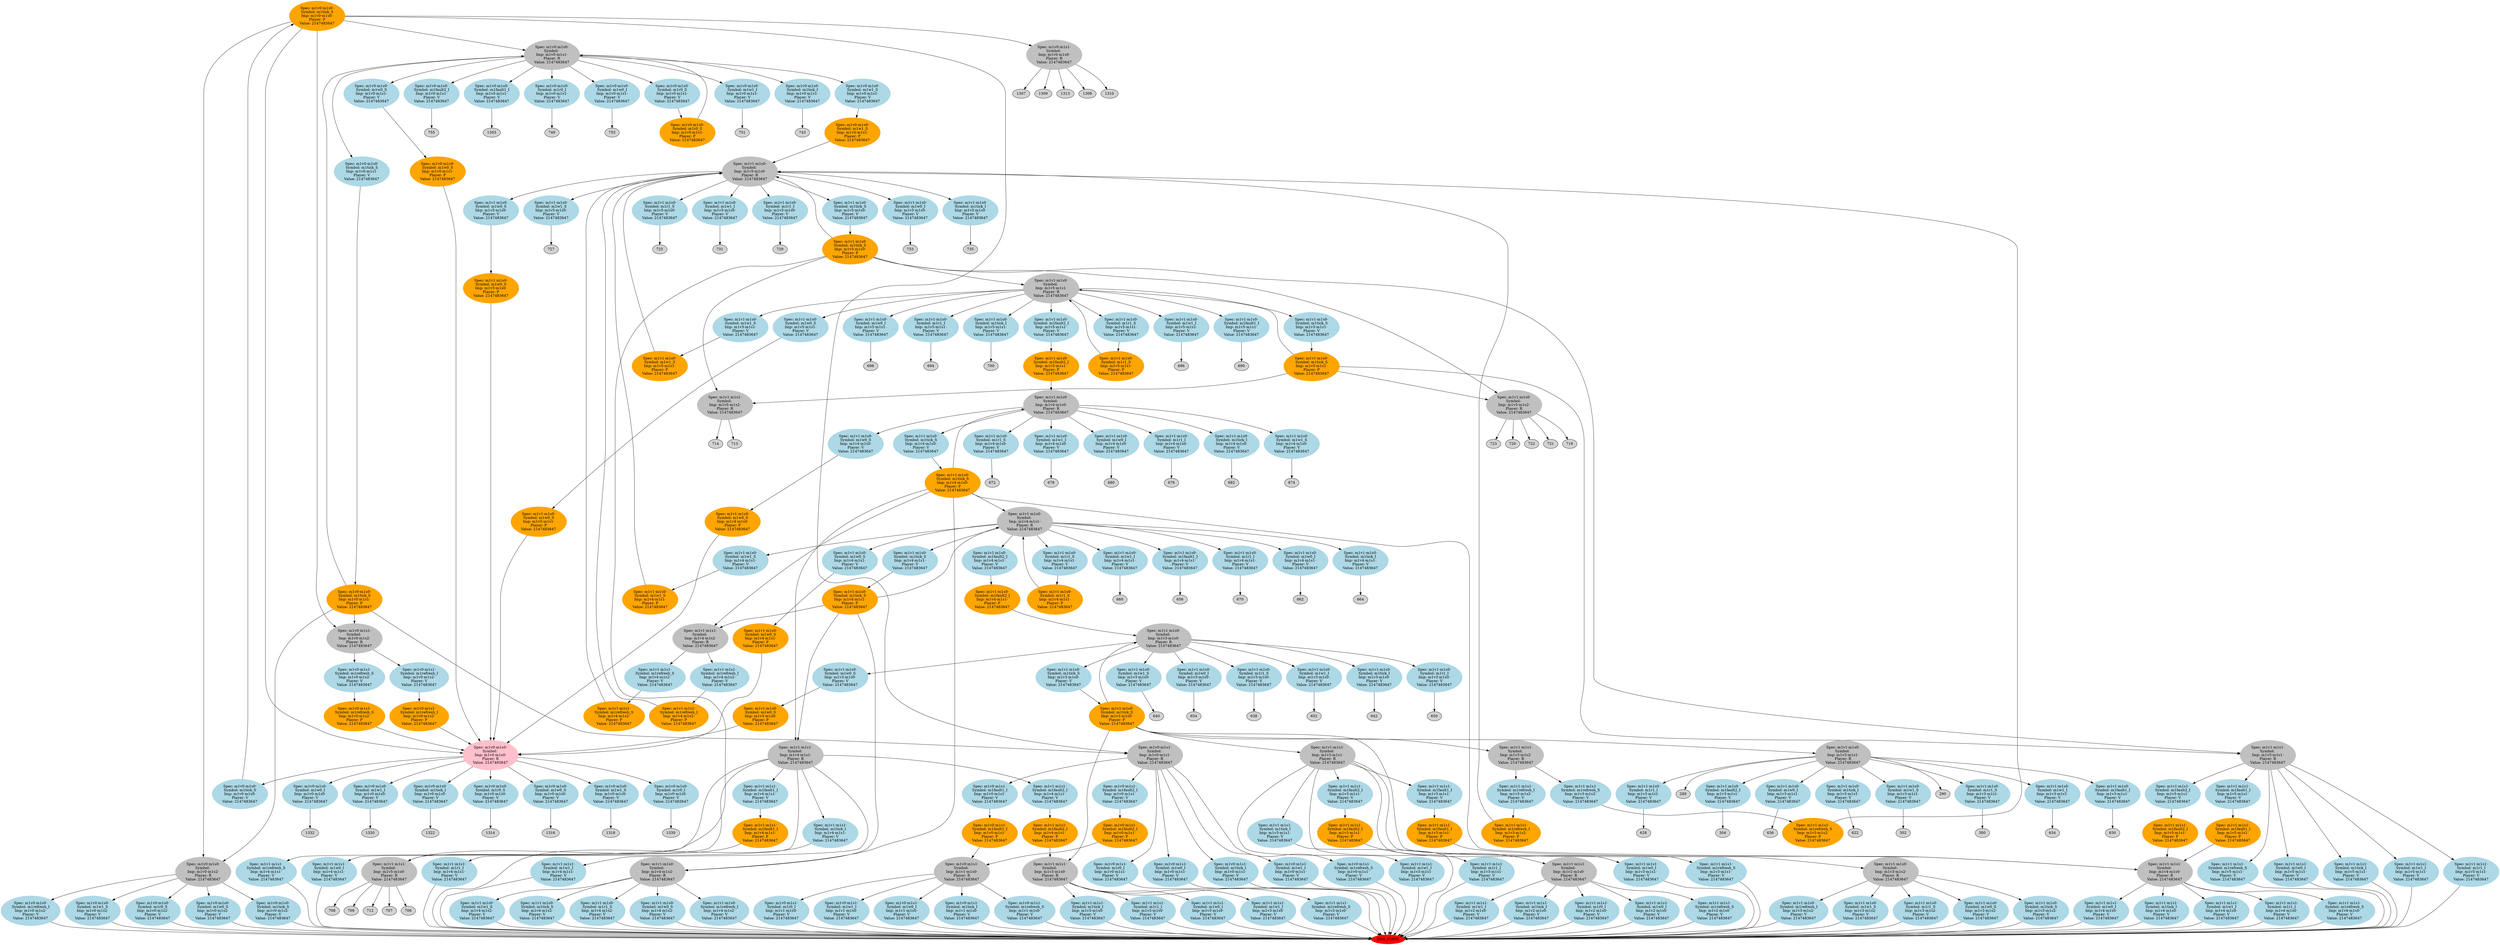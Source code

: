 digraph model {

    node [style=filled];
    0 [label="ERR_STATE",color="red"];
    1 [label="Spec: m1v0·m1s0·
Symbol: 
Imp: m1v0·m1s0·
Player: R
Value: 2147483647",color="pink"];
    1 -> 8;
    1 -> 3;
    1 -> 11;
    1 -> 2;
    1 -> 5;
    1 -> 4;
    1 -> 10;
    1 -> 9;
    2 [label="Spec: m1v0·m1s0·
Symbol: m1w0_I
Imp: m1v0·m1s0·
Player: V
Value: 2147483647",color="lightblue"];
    2 -> 1332;
    3 [label="Spec: m1v0·m1s0·
Symbol: m1r0_I
Imp: m1v0·m1s0·
Player: V
Value: 2147483647",color="lightblue"];
    3 -> 1330;
    4 [label="Spec: m1v0·m1s0·
Symbol: m1tick_I
Imp: m1v0·m1s0·
Player: V
Value: 2147483647",color="lightblue"];
    4 -> 1322;
    5 [label="Spec: m1v0·m1s0·
Symbol: m1w1_I
Imp: m1v0·m1s0·
Player: V
Value: 2147483647",color="lightblue"];
    5 -> 1320;
    8 [label="Spec: m1v0·m1s0·
Symbol: m1w1_S
Imp: m1v0·m1s0·
Player: V
Value: 2147483647",color="lightblue"];
    8 -> 1318;
    9 [label="Spec: m1v0·m1s0·
Symbol: m1w0_S
Imp: m1v0·m1s0·
Player: V
Value: 2147483647",color="lightblue"];
    9 -> 1316;
    10 [label="Spec: m1v0·m1s0·
Symbol: m1r0_S
Imp: m1v0·m1s0·
Player: V
Value: 2147483647",color="lightblue"];
    10 -> 1314;
    11 [label="Spec: m1v0·m1s0·
Symbol: m1tick_S
Imp: m1v0·m1s0·
Player: V
Value: 2147483647",color="lightblue"];
    11 -> 13;
    13 [label="Spec: m1v0·m1s0·
Symbol: m1tick_S
Imp: m1v0·m1s0·
Player: P
Value: 2147483647",color="orange"];
    13 -> 20;
    13 -> 19;
    13 -> 21;
    13 -> 18;
    13 -> 1;
    13 -> 17;
    17 [label="Spec: m1v0·m1s1·
Symbol: 
Imp: m1v0·m1s0·
Player: R
Value: 2147483647",color="grey"];
    17 -> 1308;
    17 -> 1310;
    17 -> 1307;
    17 -> 1309;
    17 -> 1313;
    18 [label="Spec: m1v0·m1s0·
Symbol: 
Imp: m1v0·m1s1·
Player: R
Value: 2147483647",color="grey"];
    18 -> 53;
    18 -> 57;
    18 -> 60;
    18 -> 55;
    18 -> 62;
    18 -> 56;
    18 -> 58;
    18 -> 61;
    18 -> 63;
    18 -> 54;
    19 [label="Spec: m1v0·m1s1·
Symbol: 
Imp: m1v0·m1s1·
Player: R
Value: 2147483647",color="grey"];
    19 -> 34;
    19 -> 38;
    19 -> 36;
    19 -> 39;
    19 -> 37;
    19 -> 41;
    19 -> 35;
    20 [label="Spec: m1v0·m1s0·
Symbol: 
Imp: m1v0·m1s2·
Player: R
Value: 2147483647",color="grey"];
    20 -> 28;
    20 -> 29;
    20 -> 31;
    20 -> 30;
    20 -> 32;
    21 [label="Spec: m1v0·m1s1·
Symbol: 
Imp: m1v0·m1s2·
Player: R
Value: 2147483647",color="grey"];
    21 -> 22;
    21 -> 23;
    22 [label="Spec: m1v0·m1s1·
Symbol: m1refresh_I
Imp: m1v0·m1s2·
Player: V
Value: 2147483647",color="lightblue"];
    22 -> 26;
    23 [label="Spec: m1v0·m1s1·
Symbol: m1refresh_S
Imp: m1v0·m1s2·
Player: V
Value: 2147483647",color="lightblue"];
    23 -> 24;
    24 [label="Spec: m1v0·m1s1·
Symbol: m1refresh_S
Imp: m1v0·m1s2·
Player: P
Value: 2147483647",color="orange"];
    24 -> 1;
    26 [label="Spec: m1v0·m1s1·
Symbol: m1refresh_I
Imp: m1v0·m1s2·
Player: P
Value: 2147483647",color="orange"];
    26 -> 1;
    28 [label="Spec: m1v0·m1s0·
Symbol: m1refresh_I
Imp: m1v0·m1s2·
Player: V
Value: 2147483647",color="lightblue"];
    28 -> 0;
    29 [label="Spec: m1v0·m1s0·
Symbol: m1w1_S
Imp: m1v0·m1s2·
Player: V
Value: 2147483647",color="lightblue"];
    29 -> 0;
    30 [label="Spec: m1v0·m1s0·
Symbol: m1w0_S
Imp: m1v0·m1s2·
Player: V
Value: 2147483647",color="lightblue"];
    30 -> 0;
    31 [label="Spec: m1v0·m1s0·
Symbol: m1r0_S
Imp: m1v0·m1s2·
Player: V
Value: 2147483647",color="lightblue"];
    31 -> 0;
    32 [label="Spec: m1v0·m1s0·
Symbol: m1tick_S
Imp: m1v0·m1s2·
Player: V
Value: 2147483647",color="lightblue"];
    32 -> 0;
    34 [label="Spec: m1v0·m1s1·
Symbol: m1fault1_I
Imp: m1v0·m1s1·
Player: V
Value: 2147483647",color="lightblue"];
    34 -> 51;
    35 [label="Spec: m1v0·m1s1·
Symbol: m1fault2_I
Imp: m1v0·m1s1·
Player: V
Value: 2147483647",color="lightblue"];
    35 -> 42;
    36 [label="Spec: m1v0·m1s1·
Symbol: m1w0_I
Imp: m1v0·m1s1·
Player: V
Value: 2147483647",color="lightblue"];
    36 -> 0;
    37 [label="Spec: m1v0·m1s1·
Symbol: m1w1_I
Imp: m1v0·m1s1·
Player: V
Value: 2147483647",color="lightblue"];
    37 -> 0;
    38 [label="Spec: m1v0·m1s1·
Symbol: m1r0_I
Imp: m1v0·m1s1·
Player: V
Value: 2147483647",color="lightblue"];
    38 -> 0;
    39 [label="Spec: m1v0·m1s1·
Symbol: m1tick_I
Imp: m1v0·m1s1·
Player: V
Value: 2147483647",color="lightblue"];
    39 -> 0;
    41 [label="Spec: m1v0·m1s1·
Symbol: m1refresh_S
Imp: m1v0·m1s1·
Player: V
Value: 2147483647",color="lightblue"];
    41 -> 0;
    42 [label="Spec: m1v0·m1s1·
Symbol: m1fault2_I
Imp: m1v0·m1s1·
Player: P
Value: 2147483647",color="orange"];
    42 -> 43;
    43 [label="Spec: m1v0·m1s1·
Symbol: 
Imp: m1v1·m1s0·
Player: R
Value: 2147483647",color="grey"];
    43 -> 50;
    43 -> 44;
    43 -> 48;
    43 -> 46;
    43 -> 45;
    44 [label="Spec: m1v0·m1s1·
Symbol: m1r0_I
Imp: m1v1·m1s0·
Player: V
Value: 2147483647",color="lightblue"];
    44 -> 0;
    45 [label="Spec: m1v0·m1s1·
Symbol: m1tick_I
Imp: m1v1·m1s0·
Player: V
Value: 2147483647",color="lightblue"];
    45 -> 0;
    46 [label="Spec: m1v0·m1s1·
Symbol: m1w0_I
Imp: m1v1·m1s0·
Player: V
Value: 2147483647",color="lightblue"];
    46 -> 0;
    48 [label="Spec: m1v0·m1s1·
Symbol: m1w1_I
Imp: m1v1·m1s0·
Player: V
Value: 2147483647",color="lightblue"];
    48 -> 0;
    50 [label="Spec: m1v0·m1s1·
Symbol: m1refresh_S
Imp: m1v1·m1s0·
Player: V
Value: 2147483647",color="lightblue"];
    50 -> 0;
    51 [label="Spec: m1v0·m1s1·
Symbol: m1fault1_I
Imp: m1v0·m1s1·
Player: P
Value: 2147483647",color="orange"];
    51 -> 43;
    53 [label="Spec: m1v0·m1s0·
Symbol: m1fault1_I
Imp: m1v0·m1s1·
Player: V
Value: 2147483647",color="lightblue"];
    53 -> 1303;
    54 [label="Spec: m1v0·m1s0·
Symbol: m1fault2_I
Imp: m1v0·m1s1·
Player: V
Value: 2147483647",color="lightblue"];
    54 -> 755;
    55 [label="Spec: m1v0·m1s0·
Symbol: m1w0_I
Imp: m1v0·m1s1·
Player: V
Value: 2147483647",color="lightblue"];
    55 -> 753;
    56 [label="Spec: m1v0·m1s0·
Symbol: m1w1_I
Imp: m1v0·m1s1·
Player: V
Value: 2147483647",color="lightblue"];
    56 -> 751;
    57 [label="Spec: m1v0·m1s0·
Symbol: m1r0_I
Imp: m1v0·m1s1·
Player: V
Value: 2147483647",color="lightblue"];
    57 -> 749;
    58 [label="Spec: m1v0·m1s0·
Symbol: m1tick_I
Imp: m1v0·m1s1·
Player: V
Value: 2147483647",color="lightblue"];
    58 -> 743;
    60 [label="Spec: m1v0·m1s0·
Symbol: m1w1_S
Imp: m1v0·m1s1·
Player: V
Value: 2147483647",color="lightblue"];
    60 -> 75;
    61 [label="Spec: m1v0·m1s0·
Symbol: m1w0_S
Imp: m1v0·m1s1·
Player: V
Value: 2147483647",color="lightblue"];
    61 -> 73;
    62 [label="Spec: m1v0·m1s0·
Symbol: m1r0_S
Imp: m1v0·m1s1·
Player: V
Value: 2147483647",color="lightblue"];
    62 -> 71;
    63 [label="Spec: m1v0·m1s0·
Symbol: m1tick_S
Imp: m1v0·m1s1·
Player: V
Value: 2147483647",color="lightblue"];
    63 -> 65;
    65 [label="Spec: m1v0·m1s0·
Symbol: m1tick_S
Imp: m1v0·m1s1·
Player: P
Value: 2147483647",color="orange"];
    65 -> 20;
    65 -> 19;
    65 -> 21;
    65 -> 18;
    71 [label="Spec: m1v0·m1s0·
Symbol: m1r0_S
Imp: m1v0·m1s1·
Player: P
Value: 2147483647",color="orange"];
    71 -> 18;
    73 [label="Spec: m1v0·m1s0·
Symbol: m1w0_S
Imp: m1v0·m1s1·
Player: P
Value: 2147483647",color="orange"];
    73 -> 1;
    75 [label="Spec: m1v0·m1s0·
Symbol: m1w1_S
Imp: m1v0·m1s1·
Player: P
Value: 2147483647",color="orange"];
    75 -> 76;
    76 [label="Spec: m1v1·m1s0·
Symbol: 
Imp: m1v5·m1s0·
Player: R
Value: 2147483647",color="grey"];
    76 -> 84;
    76 -> 86;
    76 -> 79;
    76 -> 80;
    76 -> 85;
    76 -> 78;
    76 -> 77;
    76 -> 83;
    77 [label="Spec: m1v1·m1s0·
Symbol: m1tick_I
Imp: m1v5·m1s0·
Player: V
Value: 2147483647",color="lightblue"];
    77 -> 735;
    78 [label="Spec: m1v1·m1s0·
Symbol: m1w0_I
Imp: m1v5·m1s0·
Player: V
Value: 2147483647",color="lightblue"];
    78 -> 733;
    79 [label="Spec: m1v1·m1s0·
Symbol: m1w1_I
Imp: m1v5·m1s0·
Player: V
Value: 2147483647",color="lightblue"];
    79 -> 731;
    80 [label="Spec: m1v1·m1s0·
Symbol: m1r1_I
Imp: m1v5·m1s0·
Player: V
Value: 2147483647",color="lightblue"];
    80 -> 729;
    83 [label="Spec: m1v1·m1s0·
Symbol: m1w1_S
Imp: m1v5·m1s0·
Player: V
Value: 2147483647",color="lightblue"];
    83 -> 727;
    84 [label="Spec: m1v1·m1s0·
Symbol: m1r1_S
Imp: m1v5·m1s0·
Player: V
Value: 2147483647",color="lightblue"];
    84 -> 725;
    85 [label="Spec: m1v1·m1s0·
Symbol: m1tick_S
Imp: m1v5·m1s0·
Player: V
Value: 2147483647",color="lightblue"];
    85 -> 90;
    86 [label="Spec: m1v1·m1s0·
Symbol: m1w0_S
Imp: m1v5·m1s0·
Player: V
Value: 2147483647",color="lightblue"];
    86 -> 88;
    88 [label="Spec: m1v1·m1s0·
Symbol: m1w0_S
Imp: m1v5·m1s0·
Player: P
Value: 2147483647",color="orange"];
    88 -> 1;
    90 [label="Spec: m1v1·m1s0·
Symbol: m1tick_S
Imp: m1v5·m1s0·
Player: P
Value: 2147483647",color="orange"];
    90 -> 96;
    90 -> 94;
    90 -> 97;
    90 -> 76;
    90 -> 98;
    90 -> 93;
    93 [label="Spec: m1v1·m1s0·
Symbol: 
Imp: m1v5·m1s2·
Player: R
Value: 2147483647",color="grey"];
    93 -> 720;
    93 -> 722;
    93 -> 721;
    93 -> 719;
    93 -> 723;
    94 [label="Spec: m1v1·m1s1·
Symbol: 
Imp: m1v5·m1s2·
Player: R
Value: 2147483647",color="grey"];
    94 -> 714;
    94 -> 713;
    96 [label="Spec: m1v1·m1s1·
Symbol: 
Imp: m1v5·m1s0·
Player: R
Value: 2147483647",color="grey"];
    96 -> 708;
    96 -> 709;
    96 -> 712;
    96 -> 707;
    96 -> 706;
    97 [label="Spec: m1v1·m1s0·
Symbol: 
Imp: m1v5·m1s1·
Player: R
Value: 2147483647",color="grey"];
    97 -> 127;
    97 -> 126;
    97 -> 120;
    97 -> 124;
    97 -> 123;
    97 -> 119;
    97 -> 121;
    97 -> 118;
    97 -> 128;
    97 -> 125;
    98 [label="Spec: m1v1·m1s1·
Symbol: 
Imp: m1v5·m1s1·
Player: R
Value: 2147483647",color="grey"];
    98 -> 101;
    98 -> 102;
    98 -> 106;
    98 -> 104;
    98 -> 105;
    98 -> 100;
    98 -> 99;
    99 [label="Spec: m1v1·m1s1·
Symbol: m1tick_I
Imp: m1v5·m1s1·
Player: V
Value: 2147483647",color="lightblue"];
    99 -> 0;
    100 [label="Spec: m1v1·m1s1·
Symbol: m1w0_I
Imp: m1v5·m1s1·
Player: V
Value: 2147483647",color="lightblue"];
    100 -> 0;
    101 [label="Spec: m1v1·m1s1·
Symbol: m1w1_I
Imp: m1v5·m1s1·
Player: V
Value: 2147483647",color="lightblue"];
    101 -> 0;
    102 [label="Spec: m1v1·m1s1·
Symbol: m1r1_I
Imp: m1v5·m1s1·
Player: V
Value: 2147483647",color="lightblue"];
    102 -> 0;
    104 [label="Spec: m1v1·m1s1·
Symbol: m1fault1_I
Imp: m1v5·m1s1·
Player: V
Value: 2147483647",color="lightblue"];
    104 -> 116;
    105 [label="Spec: m1v1·m1s1·
Symbol: m1fault2_I
Imp: m1v5·m1s1·
Player: V
Value: 2147483647",color="lightblue"];
    105 -> 107;
    106 [label="Spec: m1v1·m1s1·
Symbol: m1refresh_S
Imp: m1v5·m1s1·
Player: V
Value: 2147483647",color="lightblue"];
    106 -> 0;
    107 [label="Spec: m1v1·m1s1·
Symbol: m1fault2_I
Imp: m1v5·m1s1·
Player: P
Value: 2147483647",color="orange"];
    107 -> 108;
    108 [label="Spec: m1v1·m1s1·
Symbol: 
Imp: m1v4·m1s0·
Player: R
Value: 2147483647",color="grey"];
    108 -> 112;
    108 -> 113;
    108 -> 115;
    108 -> 111;
    108 -> 109;
    109 [label="Spec: m1v1·m1s1·
Symbol: m1tick_I
Imp: m1v4·m1s0·
Player: V
Value: 2147483647",color="lightblue"];
    109 -> 0;
    111 [label="Spec: m1v1·m1s1·
Symbol: m1w0_I
Imp: m1v4·m1s0·
Player: V
Value: 2147483647",color="lightblue"];
    111 -> 0;
    112 [label="Spec: m1v1·m1s1·
Symbol: m1w1_I
Imp: m1v4·m1s0·
Player: V
Value: 2147483647",color="lightblue"];
    112 -> 0;
    113 [label="Spec: m1v1·m1s1·
Symbol: m1r1_I
Imp: m1v4·m1s0·
Player: V
Value: 2147483647",color="lightblue"];
    113 -> 0;
    115 [label="Spec: m1v1·m1s1·
Symbol: m1refresh_S
Imp: m1v4·m1s0·
Player: V
Value: 2147483647",color="lightblue"];
    115 -> 0;
    116 [label="Spec: m1v1·m1s1·
Symbol: m1fault1_I
Imp: m1v5·m1s1·
Player: P
Value: 2147483647",color="orange"];
    116 -> 108;
    118 [label="Spec: m1v1·m1s0·
Symbol: m1tick_I
Imp: m1v5·m1s1·
Player: V
Value: 2147483647",color="lightblue"];
    118 -> 700;
    119 [label="Spec: m1v1·m1s0·
Symbol: m1w0_I
Imp: m1v5·m1s1·
Player: V
Value: 2147483647",color="lightblue"];
    119 -> 698;
    120 [label="Spec: m1v1·m1s0·
Symbol: m1w1_I
Imp: m1v5·m1s1·
Player: V
Value: 2147483647",color="lightblue"];
    120 -> 696;
    121 [label="Spec: m1v1·m1s0·
Symbol: m1r1_I
Imp: m1v5·m1s1·
Player: V
Value: 2147483647",color="lightblue"];
    121 -> 694;
    123 [label="Spec: m1v1·m1s0·
Symbol: m1fault1_I
Imp: m1v5·m1s1·
Player: V
Value: 2147483647",color="lightblue"];
    123 -> 690;
    124 [label="Spec: m1v1·m1s0·
Symbol: m1fault2_I
Imp: m1v5·m1s1·
Player: V
Value: 2147483647",color="lightblue"];
    124 -> 142;
    125 [label="Spec: m1v1·m1s0·
Symbol: m1w1_S
Imp: m1v5·m1s1·
Player: V
Value: 2147483647",color="lightblue"];
    125 -> 140;
    126 [label="Spec: m1v1·m1s0·
Symbol: m1r1_S
Imp: m1v5·m1s1·
Player: V
Value: 2147483647",color="lightblue"];
    126 -> 138;
    127 [label="Spec: m1v1·m1s0·
Symbol: m1tick_S
Imp: m1v5·m1s1·
Player: V
Value: 2147483647",color="lightblue"];
    127 -> 132;
    128 [label="Spec: m1v1·m1s0·
Symbol: m1w0_S
Imp: m1v5·m1s1·
Player: V
Value: 2147483647",color="lightblue"];
    128 -> 130;
    130 [label="Spec: m1v1·m1s0·
Symbol: m1w0_S
Imp: m1v5·m1s1·
Player: P
Value: 2147483647",color="orange"];
    130 -> 1;
    132 [label="Spec: m1v1·m1s0·
Symbol: m1tick_S
Imp: m1v5·m1s1·
Player: P
Value: 2147483647",color="orange"];
    132 -> 94;
    132 -> 97;
    132 -> 98;
    132 -> 93;
    138 [label="Spec: m1v1·m1s0·
Symbol: m1r1_S
Imp: m1v5·m1s1·
Player: P
Value: 2147483647",color="orange"];
    138 -> 97;
    140 [label="Spec: m1v1·m1s0·
Symbol: m1w1_S
Imp: m1v5·m1s1·
Player: P
Value: 2147483647",color="orange"];
    140 -> 76;
    142 [label="Spec: m1v1·m1s0·
Symbol: m1fault2_I
Imp: m1v5·m1s1·
Player: P
Value: 2147483647",color="orange"];
    142 -> 143;
    143 [label="Spec: m1v1·m1s0·
Symbol: 
Imp: m1v4·m1s0·
Player: R
Value: 2147483647",color="grey"];
    143 -> 154;
    143 -> 153;
    143 -> 149;
    143 -> 148;
    143 -> 150;
    143 -> 146;
    143 -> 155;
    143 -> 152;
    146 [label="Spec: m1v1·m1s0·
Symbol: m1tick_I
Imp: m1v4·m1s0·
Player: V
Value: 2147483647",color="lightblue"];
    146 -> 682;
    148 [label="Spec: m1v1·m1s0·
Symbol: m1w0_I
Imp: m1v4·m1s0·
Player: V
Value: 2147483647",color="lightblue"];
    148 -> 680;
    149 [label="Spec: m1v1·m1s0·
Symbol: m1w1_I
Imp: m1v4·m1s0·
Player: V
Value: 2147483647",color="lightblue"];
    149 -> 678;
    150 [label="Spec: m1v1·m1s0·
Symbol: m1r1_I
Imp: m1v4·m1s0·
Player: V
Value: 2147483647",color="lightblue"];
    150 -> 676;
    152 [label="Spec: m1v1·m1s0·
Symbol: m1w1_S
Imp: m1v4·m1s0·
Player: V
Value: 2147483647",color="lightblue"];
    152 -> 674;
    153 [label="Spec: m1v1·m1s0·
Symbol: m1r1_S
Imp: m1v4·m1s0·
Player: V
Value: 2147483647",color="lightblue"];
    153 -> 672;
    154 [label="Spec: m1v1·m1s0·
Symbol: m1tick_S
Imp: m1v4·m1s0·
Player: V
Value: 2147483647",color="lightblue"];
    154 -> 159;
    155 [label="Spec: m1v1·m1s0·
Symbol: m1w0_S
Imp: m1v4·m1s0·
Player: V
Value: 2147483647",color="lightblue"];
    155 -> 157;
    157 [label="Spec: m1v1·m1s0·
Symbol: m1w0_S
Imp: m1v4·m1s0·
Player: P
Value: 2147483647",color="orange"];
    157 -> 1;
    159 [label="Spec: m1v1·m1s0·
Symbol: m1tick_S
Imp: m1v4·m1s0·
Player: P
Value: 2147483647",color="orange"];
    159 -> 163;
    159 -> 143;
    159 -> 108;
    159 -> 164;
    159 -> 162;
    159 -> 165;
    162 [label="Spec: m1v1·m1s0·
Symbol: 
Imp: m1v4·m1s1·
Player: R
Value: 2147483647",color="grey"];
    162 -> 206;
    162 -> 208;
    162 -> 207;
    162 -> 205;
    162 -> 203;
    162 -> 204;
    162 -> 199;
    162 -> 202;
    162 -> 200;
    162 -> 209;
    163 [label="Spec: m1v1·m1s1·
Symbol: 
Imp: m1v4·m1s1·
Player: R
Value: 2147483647",color="grey"];
    163 -> 185;
    163 -> 184;
    163 -> 187;
    163 -> 183;
    163 -> 180;
    163 -> 186;
    163 -> 181;
    164 [label="Spec: m1v1·m1s0·
Symbol: 
Imp: m1v4·m1s2·
Player: R
Value: 2147483647",color="grey"];
    164 -> 175;
    164 -> 177;
    164 -> 176;
    164 -> 178;
    164 -> 174;
    165 [label="Spec: m1v1·m1s1·
Symbol: 
Imp: m1v4·m1s2·
Player: R
Value: 2147483647",color="grey"];
    165 -> 169;
    165 -> 168;
    168 [label="Spec: m1v1·m1s1·
Symbol: m1refresh_I
Imp: m1v4·m1s2·
Player: V
Value: 2147483647",color="lightblue"];
    168 -> 172;
    169 [label="Spec: m1v1·m1s1·
Symbol: m1refresh_S
Imp: m1v4·m1s2·
Player: V
Value: 2147483647",color="lightblue"];
    169 -> 170;
    170 [label="Spec: m1v1·m1s1·
Symbol: m1refresh_S
Imp: m1v4·m1s2·
Player: P
Value: 2147483647",color="orange"];
    170 -> 76;
    172 [label="Spec: m1v1·m1s1·
Symbol: m1refresh_I
Imp: m1v4·m1s2·
Player: P
Value: 2147483647",color="orange"];
    172 -> 76;
    174 [label="Spec: m1v1·m1s0·
Symbol: m1refresh_I
Imp: m1v4·m1s2·
Player: V
Value: 2147483647",color="lightblue"];
    174 -> 0;
    175 [label="Spec: m1v1·m1s0·
Symbol: m1w1_S
Imp: m1v4·m1s2·
Player: V
Value: 2147483647",color="lightblue"];
    175 -> 0;
    176 [label="Spec: m1v1·m1s0·
Symbol: m1r1_S
Imp: m1v4·m1s2·
Player: V
Value: 2147483647",color="lightblue"];
    176 -> 0;
    177 [label="Spec: m1v1·m1s0·
Symbol: m1tick_S
Imp: m1v4·m1s2·
Player: V
Value: 2147483647",color="lightblue"];
    177 -> 0;
    178 [label="Spec: m1v1·m1s0·
Symbol: m1w0_S
Imp: m1v4·m1s2·
Player: V
Value: 2147483647",color="lightblue"];
    178 -> 0;
    180 [label="Spec: m1v1·m1s1·
Symbol: m1r1_I
Imp: m1v4·m1s1·
Player: V
Value: 2147483647",color="lightblue"];
    180 -> 0;
    181 [label="Spec: m1v1·m1s1·
Symbol: m1tick_I
Imp: m1v4·m1s1·
Player: V
Value: 2147483647",color="lightblue"];
    181 -> 0;
    183 [label="Spec: m1v1·m1s1·
Symbol: m1w0_I
Imp: m1v4·m1s1·
Player: V
Value: 2147483647",color="lightblue"];
    183 -> 0;
    184 [label="Spec: m1v1·m1s1·
Symbol: m1w1_I
Imp: m1v4·m1s1·
Player: V
Value: 2147483647",color="lightblue"];
    184 -> 0;
    185 [label="Spec: m1v1·m1s1·
Symbol: m1fault1_I
Imp: m1v4·m1s1·
Player: V
Value: 2147483647",color="lightblue"];
    185 -> 197;
    186 [label="Spec: m1v1·m1s1·
Symbol: m1fault2_I
Imp: m1v4·m1s1·
Player: V
Value: 2147483647",color="lightblue"];
    186 -> 188;
    187 [label="Spec: m1v1·m1s1·
Symbol: m1refresh_S
Imp: m1v4·m1s1·
Player: V
Value: 2147483647",color="lightblue"];
    187 -> 0;
    188 [label="Spec: m1v1·m1s1·
Symbol: m1fault2_I
Imp: m1v4·m1s1·
Player: P
Value: 2147483647",color="orange"];
    188 -> 189;
    189 [label="Spec: m1v1·m1s1·
Symbol: 
Imp: m1v3·m1s0·
Player: R
Value: 2147483647",color="grey"];
    189 -> 190;
    189 -> 191;
    189 -> 196;
    189 -> 193;
    189 -> 192;
    190 [label="Spec: m1v1·m1s1·
Symbol: m1w0_I
Imp: m1v3·m1s0·
Player: V
Value: 2147483647",color="lightblue"];
    190 -> 0;
    191 [label="Spec: m1v1·m1s1·
Symbol: m1w1_I
Imp: m1v3·m1s0·
Player: V
Value: 2147483647",color="lightblue"];
    191 -> 0;
    192 [label="Spec: m1v1·m1s1·
Symbol: m1r1_I
Imp: m1v3·m1s0·
Player: V
Value: 2147483647",color="lightblue"];
    192 -> 0;
    193 [label="Spec: m1v1·m1s1·
Symbol: m1tick_I
Imp: m1v3·m1s0·
Player: V
Value: 2147483647",color="lightblue"];
    193 -> 0;
    196 [label="Spec: m1v1·m1s1·
Symbol: m1refresh_S
Imp: m1v3·m1s0·
Player: V
Value: 2147483647",color="lightblue"];
    196 -> 0;
    197 [label="Spec: m1v1·m1s1·
Symbol: m1fault1_I
Imp: m1v4·m1s1·
Player: P
Value: 2147483647",color="orange"];
    197 -> 96;
    199 [label="Spec: m1v1·m1s0·
Symbol: m1r1_I
Imp: m1v4·m1s1·
Player: V
Value: 2147483647",color="lightblue"];
    199 -> 670;
    200 [label="Spec: m1v1·m1s0·
Symbol: m1tick_I
Imp: m1v4·m1s1·
Player: V
Value: 2147483647",color="lightblue"];
    200 -> 664;
    202 [label="Spec: m1v1·m1s0·
Symbol: m1w0_I
Imp: m1v4·m1s1·
Player: V
Value: 2147483647",color="lightblue"];
    202 -> 662;
    203 [label="Spec: m1v1·m1s0·
Symbol: m1w1_I
Imp: m1v4·m1s1·
Player: V
Value: 2147483647",color="lightblue"];
    203 -> 660;
    204 [label="Spec: m1v1·m1s0·
Symbol: m1fault1_I
Imp: m1v4·m1s1·
Player: V
Value: 2147483647",color="lightblue"];
    204 -> 656;
    205 [label="Spec: m1v1·m1s0·
Symbol: m1fault2_I
Imp: m1v4·m1s1·
Player: V
Value: 2147483647",color="lightblue"];
    205 -> 223;
    206 [label="Spec: m1v1·m1s0·
Symbol: m1w1_S
Imp: m1v4·m1s1·
Player: V
Value: 2147483647",color="lightblue"];
    206 -> 221;
    207 [label="Spec: m1v1·m1s0·
Symbol: m1r1_S
Imp: m1v4·m1s1·
Player: V
Value: 2147483647",color="lightblue"];
    207 -> 219;
    208 [label="Spec: m1v1·m1s0·
Symbol: m1tick_S
Imp: m1v4·m1s1·
Player: V
Value: 2147483647",color="lightblue"];
    208 -> 213;
    209 [label="Spec: m1v1·m1s0·
Symbol: m1w0_S
Imp: m1v4·m1s1·
Player: V
Value: 2147483647",color="lightblue"];
    209 -> 211;
    211 [label="Spec: m1v1·m1s0·
Symbol: m1w0_S
Imp: m1v4·m1s1·
Player: P
Value: 2147483647",color="orange"];
    211 -> 1;
    213 [label="Spec: m1v1·m1s0·
Symbol: m1tick_S
Imp: m1v4·m1s1·
Player: P
Value: 2147483647",color="orange"];
    213 -> 163;
    213 -> 164;
    213 -> 162;
    213 -> 165;
    219 [label="Spec: m1v1·m1s0·
Symbol: m1r1_S
Imp: m1v4·m1s1·
Player: P
Value: 2147483647",color="orange"];
    219 -> 162;
    221 [label="Spec: m1v1·m1s0·
Symbol: m1w1_S
Imp: m1v4·m1s1·
Player: P
Value: 2147483647",color="orange"];
    221 -> 76;
    223 [label="Spec: m1v1·m1s0·
Symbol: m1fault2_I
Imp: m1v4·m1s1·
Player: P
Value: 2147483647",color="orange"];
    223 -> 224;
    224 [label="Spec: m1v1·m1s0·
Symbol: 
Imp: m1v3·m1s0·
Player: R
Value: 2147483647",color="grey"];
    224 -> 233;
    224 -> 227;
    224 -> 234;
    224 -> 228;
    224 -> 230;
    224 -> 236;
    224 -> 229;
    224 -> 235;
    227 [label="Spec: m1v1·m1s0·
Symbol: m1w0_I
Imp: m1v3·m1s0·
Player: V
Value: 2147483647",color="lightblue"];
    227 -> 654;
    228 [label="Spec: m1v1·m1s0·
Symbol: m1w1_I
Imp: m1v3·m1s0·
Player: V
Value: 2147483647",color="lightblue"];
    228 -> 652;
    229 [label="Spec: m1v1·m1s0·
Symbol: m1r1_I
Imp: m1v3·m1s0·
Player: V
Value: 2147483647",color="lightblue"];
    229 -> 650;
    230 [label="Spec: m1v1·m1s0·
Symbol: m1tick_I
Imp: m1v3·m1s0·
Player: V
Value: 2147483647",color="lightblue"];
    230 -> 642;
    233 [label="Spec: m1v1·m1s0·
Symbol: m1w1_S
Imp: m1v3·m1s0·
Player: V
Value: 2147483647",color="lightblue"];
    233 -> 640;
    234 [label="Spec: m1v1·m1s0·
Symbol: m1r1_S
Imp: m1v3·m1s0·
Player: V
Value: 2147483647",color="lightblue"];
    234 -> 638;
    235 [label="Spec: m1v1·m1s0·
Symbol: m1tick_S
Imp: m1v3·m1s0·
Player: V
Value: 2147483647",color="lightblue"];
    235 -> 240;
    236 [label="Spec: m1v1·m1s0·
Symbol: m1w0_S
Imp: m1v3·m1s0·
Player: V
Value: 2147483647",color="lightblue"];
    236 -> 238;
    238 [label="Spec: m1v1·m1s0·
Symbol: m1w0_S
Imp: m1v3·m1s0·
Player: P
Value: 2147483647",color="orange"];
    238 -> 1;
    240 [label="Spec: m1v1·m1s0·
Symbol: m1tick_S
Imp: m1v3·m1s0·
Player: P
Value: 2147483647",color="orange"];
    240 -> 245;
    240 -> 248;
    240 -> 224;
    240 -> 246;
    240 -> 247;
    240 -> 189;
    245 [label="Spec: m1v1·m1s0·
Symbol: 
Imp: m1v3·m1s1·
Player: R
Value: 2147483647",color="grey"];
    245 -> 285;
    245 -> 280;
    245 -> 284;
    245 -> 287;
    245 -> 288;
    245 -> 290;
    245 -> 281;
    245 -> 282;
    245 -> 283;
    245 -> 289;
    246 [label="Spec: m1v1·m1s1·
Symbol: 
Imp: m1v3·m1s1·
Player: R
Value: 2147483647",color="grey"];
    246 -> 263;
    246 -> 261;
    246 -> 268;
    246 -> 262;
    246 -> 265;
    246 -> 264;
    246 -> 266;
    247 [label="Spec: m1v1·m1s0·
Symbol: 
Imp: m1v3·m1s2·
Player: R
Value: 2147483647",color="grey"];
    247 -> 255;
    247 -> 256;
    247 -> 257;
    247 -> 259;
    247 -> 258;
    248 [label="Spec: m1v1·m1s1·
Symbol: 
Imp: m1v3·m1s2·
Player: R
Value: 2147483647",color="grey"];
    248 -> 249;
    248 -> 250;
    249 [label="Spec: m1v1·m1s1·
Symbol: m1refresh_I
Imp: m1v3·m1s2·
Player: V
Value: 2147483647",color="lightblue"];
    249 -> 253;
    250 [label="Spec: m1v1·m1s1·
Symbol: m1refresh_S
Imp: m1v3·m1s2·
Player: V
Value: 2147483647",color="lightblue"];
    250 -> 251;
    251 [label="Spec: m1v1·m1s1·
Symbol: m1refresh_S
Imp: m1v3·m1s2·
Player: P
Value: 2147483647",color="orange"];
    251 -> 76;
    253 [label="Spec: m1v1·m1s1·
Symbol: m1refresh_I
Imp: m1v3·m1s2·
Player: P
Value: 2147483647",color="orange"];
    253 -> 76;
    255 [label="Spec: m1v1·m1s0·
Symbol: m1refresh_I
Imp: m1v3·m1s2·
Player: V
Value: 2147483647",color="lightblue"];
    255 -> 0;
    256 [label="Spec: m1v1·m1s0·
Symbol: m1w1_S
Imp: m1v3·m1s2·
Player: V
Value: 2147483647",color="lightblue"];
    256 -> 0;
    257 [label="Spec: m1v1·m1s0·
Symbol: m1r1_S
Imp: m1v3·m1s2·
Player: V
Value: 2147483647",color="lightblue"];
    257 -> 0;
    258 [label="Spec: m1v1·m1s0·
Symbol: m1tick_S
Imp: m1v3·m1s2·
Player: V
Value: 2147483647",color="lightblue"];
    258 -> 0;
    259 [label="Spec: m1v1·m1s0·
Symbol: m1w0_S
Imp: m1v3·m1s2·
Player: V
Value: 2147483647",color="lightblue"];
    259 -> 0;
    261 [label="Spec: m1v1·m1s1·
Symbol: m1w0_I
Imp: m1v3·m1s1·
Player: V
Value: 2147483647",color="lightblue"];
    261 -> 0;
    262 [label="Spec: m1v1·m1s1·
Symbol: m1w1_I
Imp: m1v3·m1s1·
Player: V
Value: 2147483647",color="lightblue"];
    262 -> 0;
    263 [label="Spec: m1v1·m1s1·
Symbol: m1fault1_I
Imp: m1v3·m1s1·
Player: V
Value: 2147483647",color="lightblue"];
    263 -> 278;
    264 [label="Spec: m1v1·m1s1·
Symbol: m1r1_I
Imp: m1v3·m1s1·
Player: V
Value: 2147483647",color="lightblue"];
    264 -> 0;
    265 [label="Spec: m1v1·m1s1·
Symbol: m1tick_I
Imp: m1v3·m1s1·
Player: V
Value: 2147483647",color="lightblue"];
    265 -> 0;
    266 [label="Spec: m1v1·m1s1·
Symbol: m1fault2_I
Imp: m1v3·m1s1·
Player: V
Value: 2147483647",color="lightblue"];
    266 -> 269;
    268 [label="Spec: m1v1·m1s1·
Symbol: m1refresh_S
Imp: m1v3·m1s1·
Player: V
Value: 2147483647",color="lightblue"];
    268 -> 0;
    269 [label="Spec: m1v1·m1s1·
Symbol: m1fault2_I
Imp: m1v3·m1s1·
Player: P
Value: 2147483647",color="orange"];
    269 -> 270;
    270 [label="Spec: m1v1·m1s1·
Symbol: 
Imp: m1v2·m1s0·
Player: R
Value: 2147483647",color="grey"];
    270 -> 273;
    270 -> 271;
    270 -> 277;
    270 -> 272;
    270 -> 274;
    271 [label="Spec: m1v1·m1s1·
Symbol: m1w0_I
Imp: m1v2·m1s0·
Player: V
Value: 2147483647",color="lightblue"];
    271 -> 0;
    272 [label="Spec: m1v1·m1s1·
Symbol: m1w1_I
Imp: m1v2·m1s0·
Player: V
Value: 2147483647",color="lightblue"];
    272 -> 0;
    273 [label="Spec: m1v1·m1s1·
Symbol: m1r0_I
Imp: m1v2·m1s0·
Player: V
Value: 2147483647",color="lightblue"];
    273 -> 0;
    274 [label="Spec: m1v1·m1s1·
Symbol: m1tick_I
Imp: m1v2·m1s0·
Player: V
Value: 2147483647",color="lightblue"];
    274 -> 0;
    277 [label="Spec: m1v1·m1s1·
Symbol: m1refresh_S
Imp: m1v2·m1s0·
Player: V
Value: 2147483647",color="lightblue"];
    277 -> 0;
    278 [label="Spec: m1v1·m1s1·
Symbol: m1fault1_I
Imp: m1v3·m1s1·
Player: P
Value: 2147483647",color="orange"];
    278 -> 108;
    280 [label="Spec: m1v1·m1s0·
Symbol: m1w0_I
Imp: m1v3·m1s1·
Player: V
Value: 2147483647",color="lightblue"];
    280 -> 636;
    281 [label="Spec: m1v1·m1s0·
Symbol: m1w1_I
Imp: m1v3·m1s1·
Player: V
Value: 2147483647",color="lightblue"];
    281 -> 634;
    282 [label="Spec: m1v1·m1s0·
Symbol: m1fault1_I
Imp: m1v3·m1s1·
Player: V
Value: 2147483647",color="lightblue"];
    282 -> 630;
    283 [label="Spec: m1v1·m1s0·
Symbol: m1r1_I
Imp: m1v3·m1s1·
Player: V
Value: 2147483647",color="lightblue"];
    283 -> 628;
    284 [label="Spec: m1v1·m1s0·
Symbol: m1tick_I
Imp: m1v3·m1s1·
Player: V
Value: 2147483647",color="lightblue"];
    284 -> 622;
    285 [label="Spec: m1v1·m1s0·
Symbol: m1fault2_I
Imp: m1v3·m1s1·
Player: V
Value: 2147483647",color="lightblue"];
    285 -> 304;
    287 [label="Spec: m1v1·m1s0·
Symbol: m1w1_S
Imp: m1v3·m1s1·
Player: V
Value: 2147483647",color="lightblue"];
    287 -> 302;
    288 [label="Spec: m1v1·m1s0·
Symbol: m1r1_S
Imp: m1v3·m1s1·
Player: V
Value: 2147483647",color="lightblue"];
    288 -> 300;

}